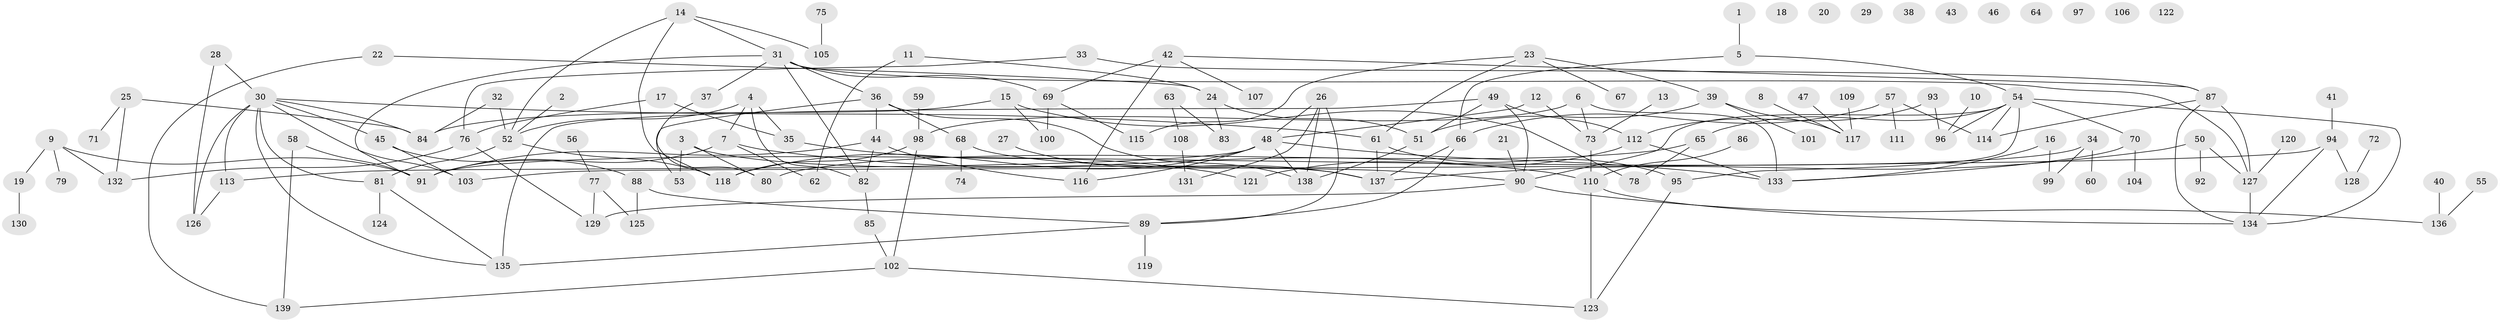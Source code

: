// Generated by graph-tools (version 1.1) at 2025/00/03/09/25 03:00:45]
// undirected, 139 vertices, 185 edges
graph export_dot {
graph [start="1"]
  node [color=gray90,style=filled];
  1;
  2;
  3;
  4;
  5;
  6;
  7;
  8;
  9;
  10;
  11;
  12;
  13;
  14;
  15;
  16;
  17;
  18;
  19;
  20;
  21;
  22;
  23;
  24;
  25;
  26;
  27;
  28;
  29;
  30;
  31;
  32;
  33;
  34;
  35;
  36;
  37;
  38;
  39;
  40;
  41;
  42;
  43;
  44;
  45;
  46;
  47;
  48;
  49;
  50;
  51;
  52;
  53;
  54;
  55;
  56;
  57;
  58;
  59;
  60;
  61;
  62;
  63;
  64;
  65;
  66;
  67;
  68;
  69;
  70;
  71;
  72;
  73;
  74;
  75;
  76;
  77;
  78;
  79;
  80;
  81;
  82;
  83;
  84;
  85;
  86;
  87;
  88;
  89;
  90;
  91;
  92;
  93;
  94;
  95;
  96;
  97;
  98;
  99;
  100;
  101;
  102;
  103;
  104;
  105;
  106;
  107;
  108;
  109;
  110;
  111;
  112;
  113;
  114;
  115;
  116;
  117;
  118;
  119;
  120;
  121;
  122;
  123;
  124;
  125;
  126;
  127;
  128;
  129;
  130;
  131;
  132;
  133;
  134;
  135;
  136;
  137;
  138;
  139;
  1 -- 5;
  2 -- 52;
  3 -- 53;
  3 -- 80;
  3 -- 137;
  4 -- 7;
  4 -- 35;
  4 -- 52;
  4 -- 82;
  5 -- 54;
  5 -- 66;
  6 -- 73;
  6 -- 98;
  6 -- 133;
  7 -- 62;
  7 -- 91;
  7 -- 110;
  8 -- 117;
  9 -- 19;
  9 -- 79;
  9 -- 91;
  9 -- 132;
  10 -- 96;
  11 -- 24;
  11 -- 62;
  12 -- 48;
  12 -- 73;
  13 -- 73;
  14 -- 31;
  14 -- 52;
  14 -- 105;
  14 -- 118;
  15 -- 78;
  15 -- 84;
  15 -- 100;
  16 -- 99;
  16 -- 133;
  17 -- 35;
  17 -- 76;
  19 -- 130;
  21 -- 90;
  22 -- 24;
  22 -- 139;
  23 -- 39;
  23 -- 61;
  23 -- 67;
  23 -- 115;
  24 -- 51;
  24 -- 83;
  25 -- 71;
  25 -- 84;
  25 -- 132;
  26 -- 48;
  26 -- 89;
  26 -- 131;
  26 -- 138;
  27 -- 137;
  28 -- 30;
  28 -- 126;
  30 -- 45;
  30 -- 61;
  30 -- 81;
  30 -- 84;
  30 -- 103;
  30 -- 113;
  30 -- 126;
  30 -- 135;
  31 -- 36;
  31 -- 37;
  31 -- 69;
  31 -- 82;
  31 -- 91;
  31 -- 127;
  32 -- 52;
  32 -- 84;
  33 -- 76;
  33 -- 87;
  34 -- 60;
  34 -- 91;
  34 -- 99;
  35 -- 121;
  36 -- 44;
  36 -- 53;
  36 -- 68;
  36 -- 138;
  37 -- 80;
  39 -- 51;
  39 -- 101;
  39 -- 117;
  40 -- 136;
  41 -- 94;
  42 -- 69;
  42 -- 87;
  42 -- 107;
  42 -- 116;
  44 -- 82;
  44 -- 91;
  44 -- 116;
  45 -- 88;
  45 -- 103;
  47 -- 117;
  48 -- 113;
  48 -- 116;
  48 -- 118;
  48 -- 133;
  48 -- 138;
  49 -- 51;
  49 -- 90;
  49 -- 112;
  49 -- 135;
  50 -- 92;
  50 -- 127;
  50 -- 137;
  51 -- 138;
  52 -- 81;
  52 -- 118;
  54 -- 65;
  54 -- 70;
  54 -- 90;
  54 -- 95;
  54 -- 96;
  54 -- 114;
  54 -- 134;
  55 -- 136;
  56 -- 77;
  57 -- 66;
  57 -- 111;
  57 -- 114;
  58 -- 91;
  58 -- 139;
  59 -- 98;
  61 -- 95;
  61 -- 137;
  63 -- 83;
  63 -- 108;
  65 -- 78;
  65 -- 80;
  66 -- 89;
  66 -- 137;
  68 -- 74;
  68 -- 90;
  69 -- 100;
  69 -- 115;
  70 -- 104;
  70 -- 133;
  72 -- 128;
  73 -- 110;
  75 -- 105;
  76 -- 129;
  76 -- 132;
  77 -- 125;
  77 -- 129;
  81 -- 124;
  81 -- 135;
  82 -- 85;
  85 -- 102;
  86 -- 110;
  87 -- 114;
  87 -- 127;
  87 -- 134;
  88 -- 89;
  88 -- 125;
  89 -- 119;
  89 -- 135;
  90 -- 129;
  90 -- 136;
  93 -- 96;
  93 -- 112;
  94 -- 103;
  94 -- 128;
  94 -- 134;
  95 -- 123;
  98 -- 102;
  98 -- 118;
  102 -- 123;
  102 -- 139;
  108 -- 131;
  109 -- 117;
  110 -- 123;
  110 -- 134;
  112 -- 121;
  112 -- 133;
  113 -- 126;
  120 -- 127;
  127 -- 134;
}
